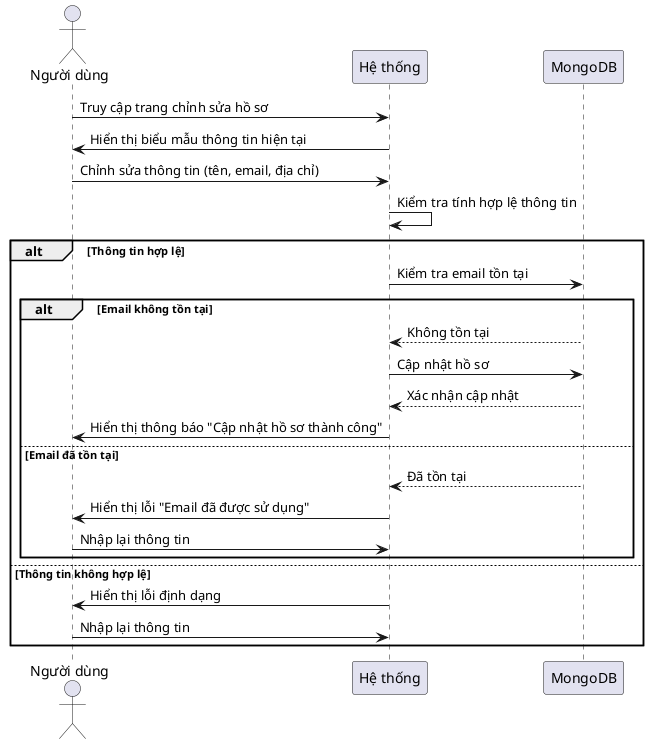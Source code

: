 @startuml
actor "Người dùng" as User
participant "Hệ thống" as System
participant "MongoDB" as DB

User -> System: Truy cập trang chỉnh sửa hồ sơ
System -> User: Hiển thị biểu mẫu thông tin hiện tại
User -> System: Chỉnh sửa thông tin (tên, email, địa chỉ)
System -> System: Kiểm tra tính hợp lệ thông tin

alt Thông tin hợp lệ
    System -> DB: Kiểm tra email tồn tại
    alt Email không tồn tại
        DB --> System: Không tồn tại
        System -> DB: Cập nhật hồ sơ
        DB --> System: Xác nhận cập nhật
        System -> User: Hiển thị thông báo "Cập nhật hồ sơ thành công"
    else Email đã tồn tại
        DB --> System: Đã tồn tại
        System -> User: Hiển thị lỗi "Email đã được sử dụng"
        User -> System: Nhập lại thông tin
    end alt
else Thông tin không hợp lệ
    System -> User: Hiển thị lỗi định dạng
    User -> System: Nhập lại thông tin
end alt

@enduml